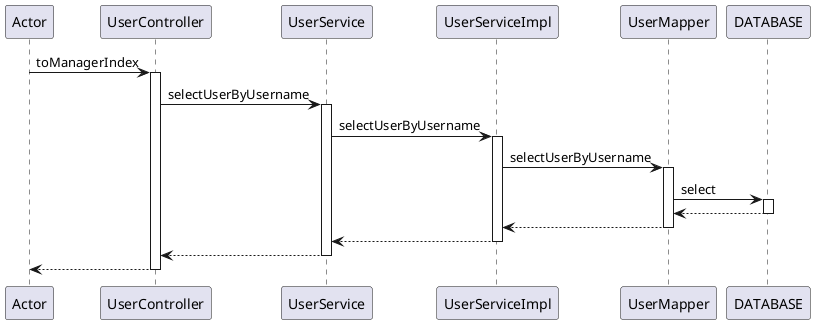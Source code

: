 @startuml

participant Actor
Actor -> UserController : toManagerIndex
activate UserController
UserController -> UserService : selectUserByUsername
activate UserService
UserService -> UserServiceImpl : selectUserByUsername
activate UserServiceImpl

UserServiceImpl -> UserMapper : selectUserByUsername
activate UserMapper
UserMapper -> DATABASE : select
activate DATABASE
DATABASE --> UserMapper
deactivate DATABASE
UserMapper --> UserServiceImpl
deactivate UserMapper

UserServiceImpl --> UserService
deactivate UserServiceImpl
UserService --> UserController
deactivate UserService
return
@enduml